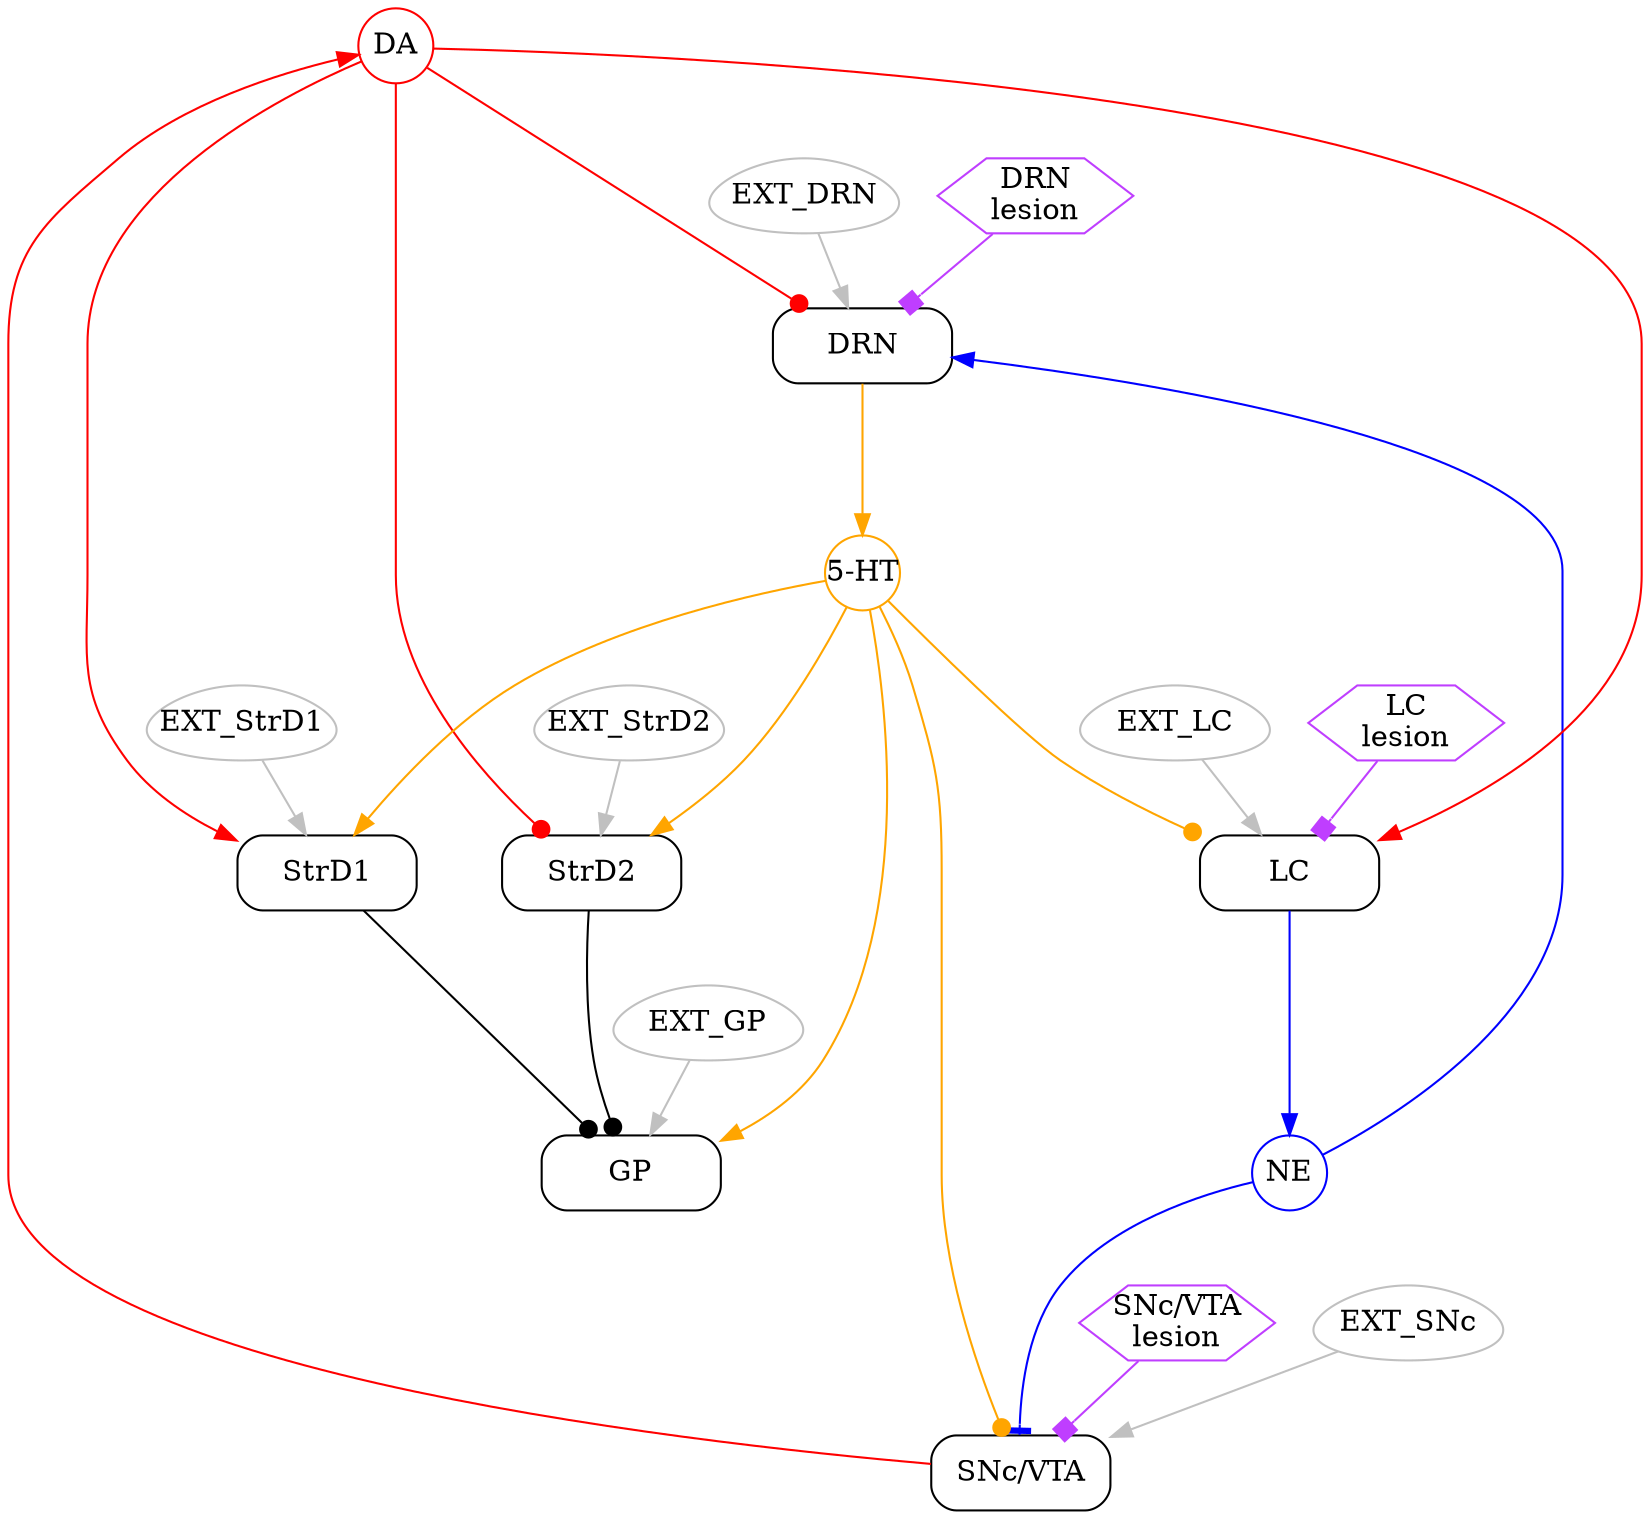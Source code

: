 digraph G {
    compound=false;
    overlap=false;
    #splines=true;
    #layout=neato;
    #layout=sfdp;
    layout=dot;
    #K=2;
    #layout=patchwork;

  {
    node [shape=box, style=rounded, width=1.2 ];
    GP [fixedsize=true];
    StrD1 [fixedsize=shape];
    StrD2 [fixedsize=shape];
    SNc [fixedsize=shape, label="SNc/VTA"];
    DRN [fixedsize=shape];
    LC [fixedsize=shape];
  }
  {
      node [shape=circle,fixedsize=true,width=0.5];
      NE [color=blue];
      DA [color=red];
      SHT [label="5-HT", color=orange];
  }
  {
      node [shape=hexagon,fixedsize=true,width=1.3];
      OHDA [label="SNc/VTA\nlesion", color=darkorchid1];
      pCPA [color=darkorchid1, label="DRN\nlesion"];
      DSP4 [label="LC\nlesion", color=darkorchid1];
  }
  {
    node [shape=egg,fixedsize=true,width=1.2, color=grey];
    EXT_GP;
    EXT_StrD1;
    EXT_StrD2;
    EXT_SNc;
    EXT_DRN;
    EXT_LC;
  }




  {
  edge [arrowsize=1, minlen=2];

  LC -> NE [color=blue];
  NE -> SNc [color=blue, arrowhead=tee];
  NE -> DRN [color=blue];


  StrD1 -> GP [arrowhead=dot, color=black];
  StrD2 -> GP [arrowhead=dot,  color=black];

  SNc -> DA [color=red];
  DA -> StrD2 [arrowhead=dot,  color=red];
  DA -> StrD1 [arrowhead=normal, color=red];
  DA -> DRN [arrowhead=dot,  color=red];
  DA -> LC [arrowhead=normal,  color=red];

  DRN -> SHT [color=orange];
  SHT -> SNc [arrowhead=dot,  color=orange];
  SHT -> LC [arrowhead=dot,  color=orange];
  SHT -> StrD1 [arrowhead=normal, color=orange];
  SHT -> StrD2 [arrowhead=normal, color=orange];
  SHT -> GP [arrowhead=normal,  color=orange];
 }
 {
  edge [arrowsize=1, len=0.1];
  OHDA -> SNc [arrowhead=box, color=darkorchid1];
  pCPA -> DRN [arrowhead=box, color=darkorchid1];
  DSP4 -> LC [arrowhead=box, color=darkorchid1];
 }

 {
    edge [arrowsize=1, len=0.1, color=grey];
    EXT_GP -> GP;
    EXT_StrD1 -> StrD1;
    EXT_StrD2 -> StrD2;
    EXT_SNc -> SNc;
    EXT_DRN -> DRN;
    EXT_LC -> LC;
 }


}
